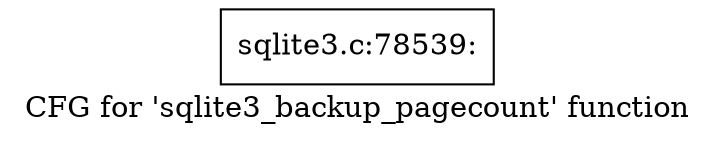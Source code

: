 digraph "CFG for 'sqlite3_backup_pagecount' function" {
	label="CFG for 'sqlite3_backup_pagecount' function";

	Node0x55c0f543bb40 [shape=record,label="{sqlite3.c:78539:}"];
}
